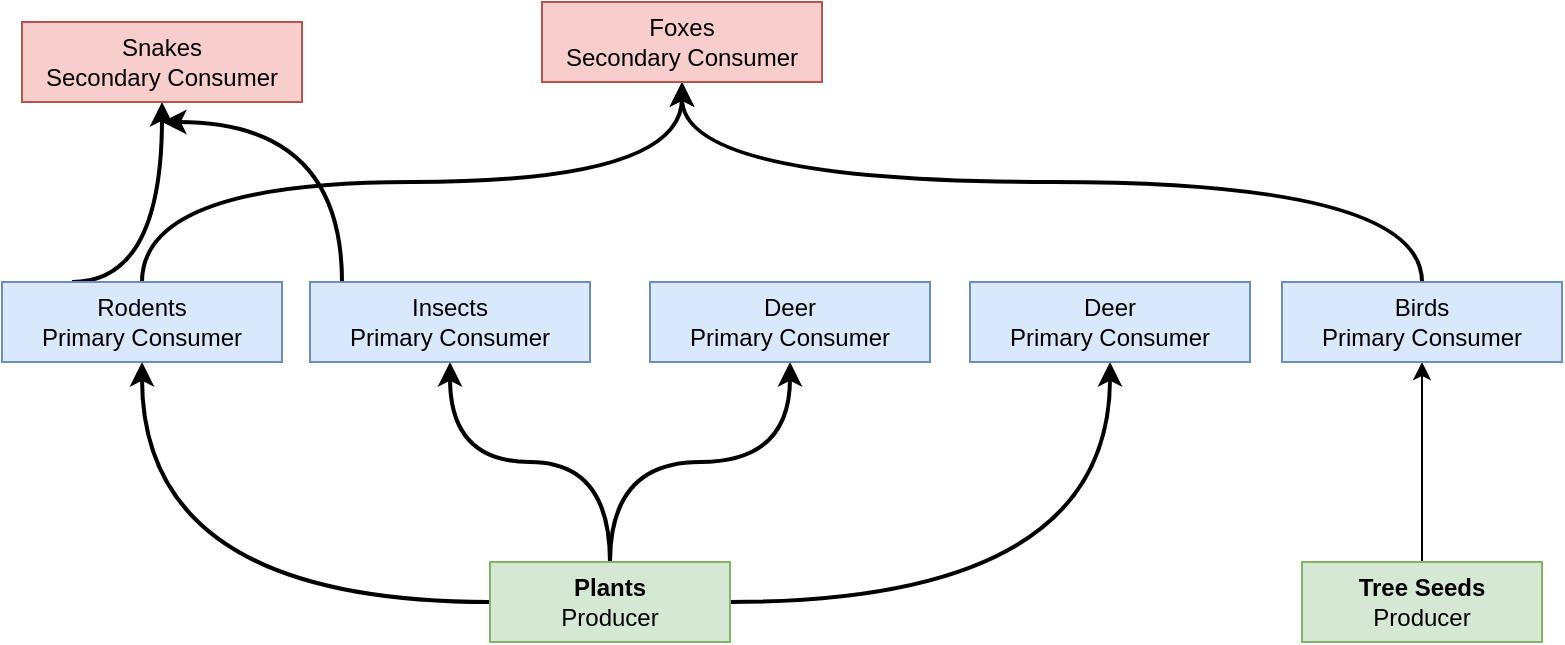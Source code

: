 <mxfile version="21.1.1" type="github">
  <diagram name="Page-1" id="KdyZQm44QTGy5TwE-AH9">
    <mxGraphModel dx="1032" dy="577" grid="1" gridSize="10" guides="1" tooltips="1" connect="1" arrows="1" fold="1" page="1" pageScale="1" pageWidth="850" pageHeight="1100" math="0" shadow="0">
      <root>
        <mxCell id="0" />
        <mxCell id="1" parent="0" />
        <mxCell id="-dOC0UTYTpTgAeae-LNB-18" style="edgeStyle=orthogonalEdgeStyle;rounded=0;orthogonalLoop=1;jettySize=auto;html=1;curved=1;" parent="1" source="-dOC0UTYTpTgAeae-LNB-1" target="-dOC0UTYTpTgAeae-LNB-17" edge="1">
          <mxGeometry relative="1" as="geometry" />
        </mxCell>
        <mxCell id="-dOC0UTYTpTgAeae-LNB-1" value="&lt;b&gt;Tree Seeds&lt;/b&gt;&lt;br&gt;Producer" style="rounded=0;whiteSpace=wrap;html=1;fillColor=#d5e8d4;strokeColor=#82b366;" parent="1" vertex="1">
          <mxGeometry x="650" y="500" width="120" height="40" as="geometry" />
        </mxCell>
        <mxCell id="-dOC0UTYTpTgAeae-LNB-10" value="" style="edgeStyle=orthogonalEdgeStyle;rounded=0;orthogonalLoop=1;jettySize=auto;html=1;curved=1;strokeWidth=2;" parent="1" source="-dOC0UTYTpTgAeae-LNB-2" target="-dOC0UTYTpTgAeae-LNB-8" edge="1">
          <mxGeometry relative="1" as="geometry" />
        </mxCell>
        <mxCell id="-dOC0UTYTpTgAeae-LNB-11" style="edgeStyle=orthogonalEdgeStyle;rounded=0;orthogonalLoop=1;jettySize=auto;html=1;entryX=0.5;entryY=1;entryDx=0;entryDy=0;curved=1;strokeWidth=2;" parent="1" source="-dOC0UTYTpTgAeae-LNB-2" target="-dOC0UTYTpTgAeae-LNB-3" edge="1">
          <mxGeometry relative="1" as="geometry" />
        </mxCell>
        <mxCell id="-dOC0UTYTpTgAeae-LNB-13" style="edgeStyle=orthogonalEdgeStyle;rounded=0;orthogonalLoop=1;jettySize=auto;html=1;entryX=0.5;entryY=1;entryDx=0;entryDy=0;curved=1;strokeWidth=2;" parent="1" source="-dOC0UTYTpTgAeae-LNB-2" target="-dOC0UTYTpTgAeae-LNB-12" edge="1">
          <mxGeometry relative="1" as="geometry" />
        </mxCell>
        <mxCell id="-dOC0UTYTpTgAeae-LNB-16" style="edgeStyle=orthogonalEdgeStyle;rounded=0;orthogonalLoop=1;jettySize=auto;html=1;entryX=0.5;entryY=1;entryDx=0;entryDy=0;curved=1;strokeWidth=2;" parent="1" source="-dOC0UTYTpTgAeae-LNB-2" target="-dOC0UTYTpTgAeae-LNB-14" edge="1">
          <mxGeometry relative="1" as="geometry" />
        </mxCell>
        <mxCell id="-dOC0UTYTpTgAeae-LNB-2" value="&lt;b&gt;Plants&lt;/b&gt;&lt;br&gt;Producer" style="rounded=0;whiteSpace=wrap;html=1;fillColor=#d5e8d4;strokeColor=#82b366;" parent="1" vertex="1">
          <mxGeometry x="244" y="500" width="120" height="40" as="geometry" />
        </mxCell>
        <mxCell id="-dOC0UTYTpTgAeae-LNB-3" value="Deer&lt;br&gt;Primary Consumer" style="rounded=0;whiteSpace=wrap;html=1;fillColor=#dae8fc;strokeColor=#6c8ebf;" parent="1" vertex="1">
          <mxGeometry x="324" y="360" width="140" height="40" as="geometry" />
        </mxCell>
        <mxCell id="5J4IjL3rGNu5SORRE3Y_-3" style="edgeStyle=orthogonalEdgeStyle;rounded=0;orthogonalLoop=1;jettySize=auto;html=1;curved=1;strokeWidth=2;" edge="1" parent="1" source="-dOC0UTYTpTgAeae-LNB-8">
          <mxGeometry relative="1" as="geometry">
            <mxPoint x="80" y="280" as="targetPoint" />
            <Array as="points">
              <mxPoint x="170" y="280" />
            </Array>
          </mxGeometry>
        </mxCell>
        <mxCell id="-dOC0UTYTpTgAeae-LNB-8" value="Insects&lt;br&gt;Primary Consumer" style="rounded=0;whiteSpace=wrap;html=1;fillColor=#dae8fc;strokeColor=#6c8ebf;" parent="1" vertex="1">
          <mxGeometry x="154" y="360" width="140" height="40" as="geometry" />
        </mxCell>
        <mxCell id="-dOC0UTYTpTgAeae-LNB-12" value="Deer&lt;br&gt;Primary Consumer" style="rounded=0;whiteSpace=wrap;html=1;fillColor=#dae8fc;strokeColor=#6c8ebf;" parent="1" vertex="1">
          <mxGeometry x="484" y="360" width="140" height="40" as="geometry" />
        </mxCell>
        <mxCell id="g88q6aO5bTRFUWmW2RjR-1" style="edgeStyle=orthogonalEdgeStyle;rounded=0;orthogonalLoop=1;jettySize=auto;html=1;entryX=0.5;entryY=1;entryDx=0;entryDy=0;curved=1;strokeWidth=2;" parent="1" source="-dOC0UTYTpTgAeae-LNB-14" target="-dOC0UTYTpTgAeae-LNB-19" edge="1">
          <mxGeometry relative="1" as="geometry">
            <Array as="points">
              <mxPoint x="70" y="310" />
              <mxPoint x="340" y="310" />
            </Array>
          </mxGeometry>
        </mxCell>
        <mxCell id="5J4IjL3rGNu5SORRE3Y_-2" style="edgeStyle=orthogonalEdgeStyle;rounded=0;orthogonalLoop=1;jettySize=auto;html=1;entryX=0.5;entryY=1;entryDx=0;entryDy=0;curved=1;strokeWidth=2;exitX=0.25;exitY=0;exitDx=0;exitDy=0;" edge="1" parent="1" source="-dOC0UTYTpTgAeae-LNB-14" target="5J4IjL3rGNu5SORRE3Y_-1">
          <mxGeometry relative="1" as="geometry">
            <Array as="points">
              <mxPoint x="80" y="360" />
            </Array>
          </mxGeometry>
        </mxCell>
        <mxCell id="-dOC0UTYTpTgAeae-LNB-14" value="Rodents&lt;br&gt;Primary Consumer" style="rounded=0;whiteSpace=wrap;html=1;fillColor=#dae8fc;strokeColor=#6c8ebf;" parent="1" vertex="1">
          <mxGeometry y="360" width="140" height="40" as="geometry" />
        </mxCell>
        <mxCell id="-dOC0UTYTpTgAeae-LNB-20" style="edgeStyle=orthogonalEdgeStyle;rounded=0;orthogonalLoop=1;jettySize=auto;html=1;entryX=0.5;entryY=1;entryDx=0;entryDy=0;curved=1;strokeWidth=2;" parent="1" source="-dOC0UTYTpTgAeae-LNB-17" target="-dOC0UTYTpTgAeae-LNB-19" edge="1">
          <mxGeometry relative="1" as="geometry">
            <Array as="points">
              <mxPoint x="710" y="310" />
              <mxPoint x="340" y="310" />
            </Array>
          </mxGeometry>
        </mxCell>
        <mxCell id="-dOC0UTYTpTgAeae-LNB-17" value="Birds&lt;br&gt;Primary Consumer" style="rounded=0;whiteSpace=wrap;html=1;fillColor=#dae8fc;strokeColor=#6c8ebf;" parent="1" vertex="1">
          <mxGeometry x="640" y="360" width="140" height="40" as="geometry" />
        </mxCell>
        <mxCell id="-dOC0UTYTpTgAeae-LNB-19" value="Foxes&lt;br&gt;Secondary Consumer" style="rounded=0;whiteSpace=wrap;html=1;fillColor=#f8cecc;strokeColor=#b85450;" parent="1" vertex="1">
          <mxGeometry x="270" y="220" width="140" height="40" as="geometry" />
        </mxCell>
        <mxCell id="5J4IjL3rGNu5SORRE3Y_-1" value="Snakes&lt;br&gt;Secondary Consumer" style="rounded=0;whiteSpace=wrap;html=1;fillColor=#f8cecc;strokeColor=#b85450;" vertex="1" parent="1">
          <mxGeometry x="10" y="230" width="140" height="40" as="geometry" />
        </mxCell>
      </root>
    </mxGraphModel>
  </diagram>
</mxfile>
